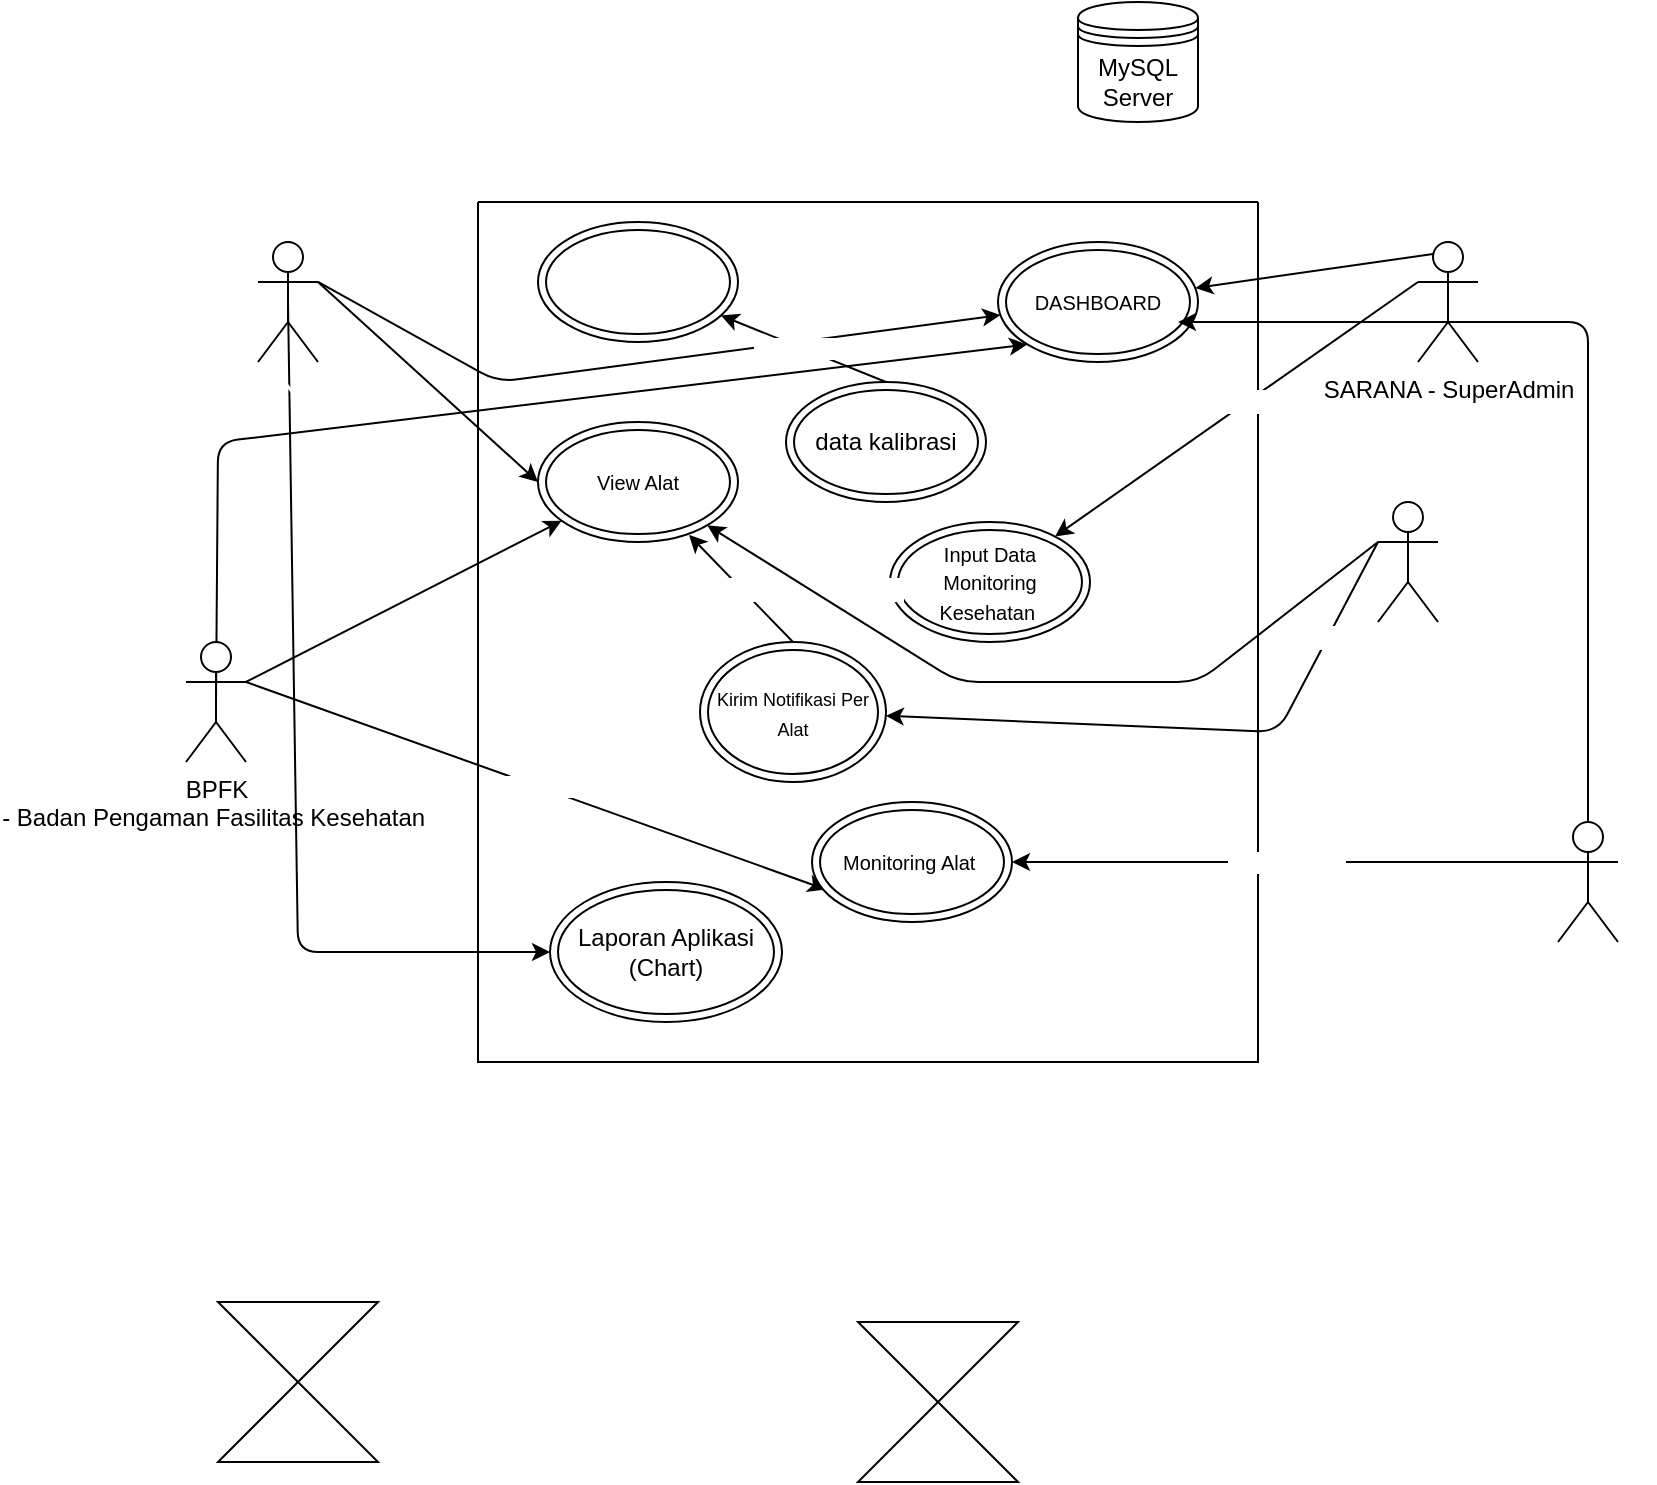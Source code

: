<mxfile>
    <diagram id="JOVopdvCqzf9IVyE2Mk1" name="USE CASE DIAGRAM">
        <mxGraphModel dx="2033" dy="637" grid="1" gridSize="10" guides="1" tooltips="1" connect="1" arrows="1" fold="1" page="1" pageScale="1" pageWidth="827" pageHeight="1169" math="0" shadow="0">
            <root>
                <mxCell id="0"/>
                <mxCell id="1" parent="0"/>
                <mxCell id="32" style="edgeStyle=none;html=1;exitX=1;exitY=0.333;exitDx=0;exitDy=0;exitPerimeter=0;fontSize=9;fontColor=#FFFFFF;" edge="1" parent="1" source="2" target="29">
                    <mxGeometry relative="1" as="geometry">
                        <Array as="points">
                            <mxPoint x="220" y="290"/>
                        </Array>
                    </mxGeometry>
                </mxCell>
                <mxCell id="35" style="edgeStyle=none;html=1;exitX=1;exitY=0.333;exitDx=0;exitDy=0;exitPerimeter=0;entryX=0;entryY=0.5;entryDx=0;entryDy=0;fontSize=9;fontColor=#FFFFFF;" edge="1" parent="1" source="2" target="28">
                    <mxGeometry relative="1" as="geometry"/>
                </mxCell>
                <mxCell id="40" style="edgeStyle=none;html=1;exitX=0.5;exitY=0.5;exitDx=0;exitDy=0;exitPerimeter=0;fontSize=9;fontColor=#FFFFFF;" edge="1" parent="1" source="2" target="13">
                    <mxGeometry relative="1" as="geometry">
                        <Array as="points">
                            <mxPoint x="120" y="575"/>
                        </Array>
                    </mxGeometry>
                </mxCell>
                <mxCell id="2" value="&lt;span id=&quot;docs-internal-guid-6491757e-7fff-908f-be83-5e8269bcc65f&quot;&gt;&lt;span style=&quot;font-family: &amp;quot;Times New Roman&amp;quot;; background-color: transparent; font-weight: 700; font-variant-numeric: normal; font-variant-east-asian: normal; vertical-align: baseline;&quot;&gt;&lt;font color=&quot;#ffffff&quot; style=&quot;font-size: 10px;&quot;&gt;KATIM PENUNJANG MEDIS &lt;/font&gt;&lt;/span&gt;&lt;/span&gt;" style="shape=umlActor;verticalLabelPosition=bottom;verticalAlign=top;html=1;outlineConnect=0;" parent="1" vertex="1">
                    <mxGeometry x="100" y="220" width="30" height="60" as="geometry"/>
                </mxCell>
                <mxCell id="27" value="List Alat Monitoring" style="edgeStyle=none;html=1;exitX=1;exitY=0.333;exitDx=0;exitDy=0;exitPerimeter=0;entryX=0.07;entryY=0.729;entryDx=0;entryDy=0;entryPerimeter=0;fontSize=9;fontColor=#FFFFFF;" edge="1" parent="1" source="3" target="24">
                    <mxGeometry relative="1" as="geometry"/>
                </mxCell>
                <mxCell id="33" style="edgeStyle=none;html=1;exitX=0.5;exitY=0.5;exitDx=0;exitDy=0;exitPerimeter=0;entryX=0;entryY=1;entryDx=0;entryDy=0;fontSize=9;fontColor=#FFFFFF;" edge="1" parent="1" source="3" target="29">
                    <mxGeometry relative="1" as="geometry">
                        <Array as="points">
                            <mxPoint x="80" y="320"/>
                        </Array>
                    </mxGeometry>
                </mxCell>
                <mxCell id="36" style="edgeStyle=none;html=1;exitX=1;exitY=0.333;exitDx=0;exitDy=0;exitPerimeter=0;fontSize=9;fontColor=#FFFFFF;" edge="1" parent="1" source="3" target="28">
                    <mxGeometry relative="1" as="geometry"/>
                </mxCell>
                <mxCell id="3" value="BPFK &lt;br&gt;- Badan Pengaman Fasilitas Kesehatan&amp;nbsp;" style="shape=umlActor;verticalLabelPosition=bottom;verticalAlign=top;html=1;outlineConnect=0;" vertex="1" parent="1">
                    <mxGeometry x="64" y="420" width="30" height="60" as="geometry"/>
                </mxCell>
                <mxCell id="4" value="MySQL Server" style="shape=datastore;whiteSpace=wrap;html=1;" vertex="1" parent="1">
                    <mxGeometry x="510" y="100" width="60" height="60" as="geometry"/>
                </mxCell>
                <mxCell id="6" value="" style="swimlane;startSize=0;" vertex="1" parent="1">
                    <mxGeometry x="210" y="200" width="390" height="430" as="geometry"/>
                </mxCell>
                <mxCell id="5" value="&lt;span id=&quot;docs-internal-guid-1566516c-7fff-94e9-0a8b-0cf9907be1d3&quot;&gt;&lt;span style=&quot;font-family: &amp;quot;Times New Roman&amp;quot;; background-color: transparent; font-variant-numeric: normal; font-variant-east-asian: normal; vertical-align: baseline;&quot;&gt;&lt;font style=&quot;font-size: 9px;&quot; color=&quot;#ffffff&quot;&gt;Melihat jadwal kalibrasi &lt;/font&gt;&lt;/span&gt;&lt;/span&gt;" style="ellipse;shape=doubleEllipse;whiteSpace=wrap;html=1;" vertex="1" parent="6">
                    <mxGeometry x="30" y="10" width="100" height="60" as="geometry"/>
                </mxCell>
                <mxCell id="7" value="&lt;font style=&quot;font-size: 10px;&quot;&gt;Input Data Monitoring Kesehatan&amp;nbsp;&lt;/font&gt;" style="ellipse;shape=doubleEllipse;whiteSpace=wrap;html=1;" vertex="1" parent="6">
                    <mxGeometry x="206" y="160" width="100" height="60" as="geometry"/>
                </mxCell>
                <mxCell id="19" value="Aksi jika List Diliat dari User Instalasi" style="edgeStyle=none;html=1;exitX=0.5;exitY=0;exitDx=0;exitDy=0;entryX=0.755;entryY=0.941;entryDx=0;entryDy=0;fontSize=10;fontColor=#FFFFFF;entryPerimeter=0;" edge="1" parent="6" source="12" target="28">
                    <mxGeometry relative="1" as="geometry"/>
                </mxCell>
                <mxCell id="12" value="&lt;font style=&quot;font-size: 9px;&quot;&gt;Kirim Notifikasi Per Alat&lt;/font&gt;" style="ellipse;shape=doubleEllipse;whiteSpace=wrap;html=1;" vertex="1" parent="6">
                    <mxGeometry x="111" y="220" width="93" height="70" as="geometry"/>
                </mxCell>
                <mxCell id="13" value="Laporan Aplikasi (Chart)" style="ellipse;shape=doubleEllipse;whiteSpace=wrap;html=1;" vertex="1" parent="6">
                    <mxGeometry x="36" y="340" width="116" height="70" as="geometry"/>
                </mxCell>
                <object label="&amp;lt;&amp;lt;Include&amp;lt;&amp;lt;" id="15">
                    <mxCell style="edgeStyle=none;html=1;exitX=0.5;exitY=0;exitDx=0;exitDy=0;fontSize=9;fontColor=#FFFFFF;" edge="1" parent="6" source="14" target="5">
                        <mxGeometry relative="1" as="geometry"/>
                    </mxCell>
                </object>
                <mxCell id="14" value="data kalibrasi" style="ellipse;shape=doubleEllipse;whiteSpace=wrap;html=1;" vertex="1" parent="6">
                    <mxGeometry x="154" y="90" width="100" height="60" as="geometry"/>
                </mxCell>
                <mxCell id="24" value="&lt;span style=&quot;font-size: 10px;&quot;&gt;Monitoring Alat&amp;nbsp;&lt;/span&gt;" style="ellipse;shape=doubleEllipse;whiteSpace=wrap;html=1;" vertex="1" parent="6">
                    <mxGeometry x="167" y="300" width="100" height="60" as="geometry"/>
                </mxCell>
                <mxCell id="28" value="&lt;span style=&quot;font-size: 10px;&quot;&gt;View Alat&lt;/span&gt;" style="ellipse;shape=doubleEllipse;whiteSpace=wrap;html=1;" vertex="1" parent="6">
                    <mxGeometry x="30" y="110" width="100" height="60" as="geometry"/>
                </mxCell>
                <mxCell id="29" value="&lt;span style=&quot;font-size: 10px;&quot;&gt;DASHBOARD&lt;/span&gt;" style="ellipse;shape=doubleEllipse;whiteSpace=wrap;html=1;" vertex="1" parent="6">
                    <mxGeometry x="260" y="20" width="100" height="60" as="geometry"/>
                </mxCell>
                <mxCell id="20" style="edgeStyle=none;html=1;exitX=0;exitY=0.333;exitDx=0;exitDy=0;exitPerimeter=0;fontSize=10;fontColor=#FFFFFF;" edge="1" parent="1" source="8" target="12">
                    <mxGeometry relative="1" as="geometry">
                        <Array as="points">
                            <mxPoint x="610" y="465"/>
                        </Array>
                    </mxGeometry>
                </mxCell>
                <mxCell id="21" value="Login" style="edgeLabel;html=1;align=center;verticalAlign=middle;resizable=0;points=[];fontSize=10;fontColor=#FFFFFF;" vertex="1" connectable="0" parent="20">
                    <mxGeometry x="-0.651" relative="1" as="geometry">
                        <mxPoint as="offset"/>
                    </mxGeometry>
                </mxCell>
                <mxCell id="37" style="edgeStyle=none;html=1;exitX=0;exitY=0.333;exitDx=0;exitDy=0;exitPerimeter=0;fontSize=9;fontColor=#FFFFFF;" edge="1" parent="1" source="8" target="28">
                    <mxGeometry relative="1" as="geometry">
                        <Array as="points">
                            <mxPoint x="570" y="440"/>
                            <mxPoint x="450" y="440"/>
                        </Array>
                    </mxGeometry>
                </mxCell>
                <mxCell id="8" value="&lt;span style=&quot;font-size: 10px;&quot; id=&quot;docs-internal-guid-8a7c7f20-7fff-eb53-4f16-b1a4ab6e3bb3&quot;&gt;&lt;font style=&quot;font-size: 9px;&quot; color=&quot;#ffffff&quot;&gt;&lt;b&gt;&lt;p style=&quot;line-height: 1.8; margin-left: 36pt; margin-top: 0pt; margin-bottom: 0pt;&quot; dir=&quot;ltr&quot;&gt;&lt;span style=&quot;font-family: &amp;quot;Times New Roman&amp;quot;; background-color: transparent; font-variant-numeric: normal; font-variant-east-asian: normal; vertical-align: baseline;&quot;&gt;IGD, HD, PATOLOGI KLINIK, &lt;br&gt;RAWAT INAP ANGGREK 1,&lt;/span&gt;&lt;/p&gt;&lt;p style=&quot;line-height: 1.8; margin-left: 36pt; margin-top: 0pt; margin-bottom: 10pt;&quot; dir=&quot;ltr&quot;&gt;&lt;span style=&quot;font-family: &amp;quot;Times New Roman&amp;quot;; background-color: transparent; font-variant-numeric: normal; font-variant-east-asian: normal; vertical-align: baseline;&quot;&gt;POLI KEBIDANAN&lt;/span&gt;&lt;/p&gt;&lt;/b&gt;&lt;/font&gt;&lt;/span&gt;" style="shape=umlActor;verticalLabelPosition=bottom;verticalAlign=top;html=1;outlineConnect=0;" vertex="1" parent="1">
                    <mxGeometry x="660" y="350" width="30" height="60" as="geometry"/>
                </mxCell>
                <mxCell id="16" style="edgeStyle=none;html=1;exitX=0;exitY=0.333;exitDx=0;exitDy=0;exitPerimeter=0;fontSize=10;fontColor=#FFFFFF;" edge="1" parent="1" source="9" target="7">
                    <mxGeometry relative="1" as="geometry"/>
                </mxCell>
                <mxCell id="17" value="Login()" style="edgeLabel;html=1;align=center;verticalAlign=middle;resizable=0;points=[];fontSize=10;fontColor=#FFFFFF;" vertex="1" connectable="0" parent="16">
                    <mxGeometry x="-0.092" y="1" relative="1" as="geometry">
                        <mxPoint as="offset"/>
                    </mxGeometry>
                </mxCell>
                <mxCell id="31" style="edgeStyle=none;html=1;exitX=0.25;exitY=0.1;exitDx=0;exitDy=0;exitPerimeter=0;fontSize=9;fontColor=#FFFFFF;" edge="1" parent="1" source="9" target="29">
                    <mxGeometry relative="1" as="geometry"/>
                </mxCell>
                <mxCell id="9" value="SARANA - SuperAdmin&lt;br&gt;" style="shape=umlActor;verticalLabelPosition=bottom;verticalAlign=top;html=1;outlineConnect=0;" vertex="1" parent="1">
                    <mxGeometry x="680" y="220" width="30" height="60" as="geometry"/>
                </mxCell>
                <mxCell id="26" value="Monitoring Alat" style="edgeStyle=none;html=1;exitX=0;exitY=0.333;exitDx=0;exitDy=0;exitPerimeter=0;fontSize=9;fontColor=#FFFFFF;" edge="1" parent="1" source="10" target="24">
                    <mxGeometry relative="1" as="geometry"/>
                </mxCell>
                <mxCell id="34" style="edgeStyle=none;html=1;exitX=0.5;exitY=0;exitDx=0;exitDy=0;exitPerimeter=0;entryX=0.9;entryY=0.667;entryDx=0;entryDy=0;fontSize=9;fontColor=#FFFFFF;entryPerimeter=0;" edge="1" parent="1" source="10" target="29">
                    <mxGeometry relative="1" as="geometry">
                        <Array as="points">
                            <mxPoint x="765" y="260"/>
                        </Array>
                    </mxGeometry>
                </mxCell>
                <mxCell id="10" value="&lt;span style=&quot;font-size: 10px;&quot; id=&quot;docs-internal-guid-8a7c7f20-7fff-eb53-4f16-b1a4ab6e3bb3&quot;&gt;&lt;font face=&quot;Times New Roman&quot; style=&quot;font-size: 9px;&quot; color=&quot;#ffffff&quot;&gt;&lt;b&gt;&lt;p style=&quot;line-height: 1.8; margin-left: 36pt; margin-top: 0pt; margin-bottom: 0pt;&quot; dir=&quot;ltr&quot;&gt;KSO&lt;/p&gt;&lt;/b&gt;&lt;/font&gt;&lt;/span&gt;" style="shape=umlActor;verticalLabelPosition=bottom;verticalAlign=top;html=1;outlineConnect=0;" vertex="1" parent="1">
                    <mxGeometry x="750" y="510" width="30" height="60" as="geometry"/>
                </mxCell>
                <mxCell id="p6jWMQwYDkfpd2pGnsg2-41" value="" style="group" vertex="1" connectable="0" parent="1">
                    <mxGeometry x="80" y="710" width="220" height="120" as="geometry"/>
                </mxCell>
                <mxCell id="22" value="" style="shape=collate;whiteSpace=wrap;html=1;fontSize=9;fontColor=#FFFFFF;" vertex="1" parent="p6jWMQwYDkfpd2pGnsg2-41">
                    <mxGeometry y="40" width="80" height="80" as="geometry"/>
                </mxCell>
                <mxCell id="23" value="Alat :&amp;nbsp;&lt;br&gt;1. Ready Layak Pakai&lt;br&gt;2. Sedang Dalam Perbaikan&lt;br&gt;3. Menunggu Sparepart&lt;br&gt;4. Selesai Perbaikan&lt;br&gt;5. Gagal Perbaikan ( Rusak)&amp;nbsp;&amp;nbsp;" style="text;html=1;align=center;verticalAlign=middle;resizable=0;points=[];autosize=1;strokeColor=none;fillColor=none;fontSize=9;fontColor=#FFFFFF;" vertex="1" parent="p6jWMQwYDkfpd2pGnsg2-41">
                    <mxGeometry x="80" y="40" width="140" height="80" as="geometry"/>
                </mxCell>
                <mxCell id="p6jWMQwYDkfpd2pGnsg2-40" value="Status Monitoring" style="text;strokeColor=none;fillColor=none;align=left;verticalAlign=top;spacingLeft=4;spacingRight=4;overflow=hidden;rotatable=0;points=[[0,0.5],[1,0.5]];portConstraint=eastwest;whiteSpace=wrap;html=1;fontSize=9;fontColor=#FFFFFF;" vertex="1" parent="p6jWMQwYDkfpd2pGnsg2-41">
                    <mxGeometry width="190" height="30" as="geometry"/>
                </mxCell>
                <mxCell id="p6jWMQwYDkfpd2pGnsg2-43" value="" style="shape=collate;whiteSpace=wrap;html=1;fontSize=9;fontColor=#FFFFFF;" vertex="1" parent="1">
                    <mxGeometry x="400" y="760" width="80" height="80" as="geometry"/>
                </mxCell>
                <mxCell id="p6jWMQwYDkfpd2pGnsg2-44" value="Alat :&amp;nbsp;&lt;br&gt;1. Hijau - Bulan Ke -&amp;gt;&amp;nbsp; 1 - 6&amp;nbsp;&lt;br&gt;2. Kuning - Bulan Ke-&amp;gt; 6 - 10&lt;br&gt;&amp;nbsp;3.&amp;nbsp;Merah -&amp;nbsp; Bulan Ke -&amp;gt; 11-12" style="text;html=1;align=center;verticalAlign=middle;resizable=0;points=[];autosize=1;strokeColor=none;fillColor=none;fontSize=9;fontColor=#FFFFFF;" vertex="1" parent="1">
                    <mxGeometry x="490" y="770" width="140" height="60" as="geometry"/>
                </mxCell>
                <mxCell id="p6jWMQwYDkfpd2pGnsg2-45" value="Status Kalibrasi" style="text;strokeColor=none;fillColor=none;align=left;verticalAlign=top;spacingLeft=4;spacingRight=4;overflow=hidden;rotatable=0;points=[[0,0.5],[1,0.5]];portConstraint=eastwest;whiteSpace=wrap;html=1;fontSize=9;fontColor=#FFFFFF;" vertex="1" parent="1">
                    <mxGeometry x="400" y="720" width="190" height="30" as="geometry"/>
                </mxCell>
            </root>
        </mxGraphModel>
    </diagram>
    <diagram id="-RWpK5THY_VeXbTqc6Jj" name="ERD _ Analysis">
        <mxGraphModel dx="955" dy="504" grid="1" gridSize="10" guides="1" tooltips="1" connect="1" arrows="1" fold="1" page="1" pageScale="1" pageWidth="827" pageHeight="1169" math="0" shadow="0">
            <root>
                <mxCell id="0"/>
                <mxCell id="1" parent="0"/>
                <mxCell id="BsUkcaWn5jV7Ls88nMot-51" style="edgeStyle=none;html=1;exitX=1;exitY=0.5;exitDx=0;exitDy=0;entryX=0;entryY=0.5;entryDx=0;entryDy=0;fontSize=9;fontColor=#FFFFFF;" edge="1" parent="1" source="BsUkcaWn5jV7Ls88nMot-14" target="BsUkcaWn5jV7Ls88nMot-22">
                    <mxGeometry relative="1" as="geometry"/>
                </mxCell>
                <mxCell id="BsUkcaWn5jV7Ls88nMot-1" value="user_table" style="swimlane;fontStyle=0;childLayout=stackLayout;horizontal=1;startSize=26;fillColor=none;horizontalStack=0;resizeParent=1;resizeParentMax=0;resizeLast=0;collapsible=1;marginBottom=0;html=1;fontSize=9;fontColor=#FFFFFF;" vertex="1" parent="1">
                    <mxGeometry x="140" y="360" width="140" height="208" as="geometry"/>
                </mxCell>
                <mxCell id="BsUkcaWn5jV7Ls88nMot-2" value="id" style="text;strokeColor=none;fillColor=none;align=left;verticalAlign=top;spacingLeft=4;spacingRight=4;overflow=hidden;rotatable=0;points=[[0,0.5],[1,0.5]];portConstraint=eastwest;whiteSpace=wrap;html=1;fontSize=9;fontColor=#FFFFFF;" vertex="1" parent="BsUkcaWn5jV7Ls88nMot-1">
                    <mxGeometry y="26" width="140" height="26" as="geometry"/>
                </mxCell>
                <mxCell id="BsUkcaWn5jV7Ls88nMot-3" value="username" style="text;strokeColor=none;fillColor=none;align=left;verticalAlign=top;spacingLeft=4;spacingRight=4;overflow=hidden;rotatable=0;points=[[0,0.5],[1,0.5]];portConstraint=eastwest;whiteSpace=wrap;html=1;fontSize=9;fontColor=#FFFFFF;" vertex="1" parent="BsUkcaWn5jV7Ls88nMot-1">
                    <mxGeometry y="52" width="140" height="26" as="geometry"/>
                </mxCell>
                <mxCell id="BsUkcaWn5jV7Ls88nMot-14" value="status" style="text;strokeColor=none;fillColor=none;align=left;verticalAlign=top;spacingLeft=4;spacingRight=4;overflow=hidden;rotatable=0;points=[[0,0.5],[1,0.5]];portConstraint=eastwest;whiteSpace=wrap;html=1;fontSize=9;fontColor=#FFFFFF;" vertex="1" parent="BsUkcaWn5jV7Ls88nMot-1">
                    <mxGeometry y="78" width="140" height="26" as="geometry"/>
                </mxCell>
                <mxCell id="BsUkcaWn5jV7Ls88nMot-4" value="password" style="text;strokeColor=none;fillColor=none;align=left;verticalAlign=top;spacingLeft=4;spacingRight=4;overflow=hidden;rotatable=0;points=[[0,0.5],[1,0.5]];portConstraint=eastwest;whiteSpace=wrap;html=1;fontSize=9;fontColor=#FFFFFF;" vertex="1" parent="BsUkcaWn5jV7Ls88nMot-1">
                    <mxGeometry y="104" width="140" height="26" as="geometry"/>
                </mxCell>
                <mxCell id="BsUkcaWn5jV7Ls88nMot-13" value="fullname&amp;nbsp;" style="text;strokeColor=none;fillColor=none;align=left;verticalAlign=top;spacingLeft=4;spacingRight=4;overflow=hidden;rotatable=0;points=[[0,0.5],[1,0.5]];portConstraint=eastwest;whiteSpace=wrap;html=1;fontSize=9;fontColor=#FFFFFF;" vertex="1" parent="BsUkcaWn5jV7Ls88nMot-1">
                    <mxGeometry y="130" width="140" height="26" as="geometry"/>
                </mxCell>
                <mxCell id="BsUkcaWn5jV7Ls88nMot-5" value="updated_at" style="text;strokeColor=none;fillColor=none;align=left;verticalAlign=top;spacingLeft=4;spacingRight=4;overflow=hidden;rotatable=0;points=[[0,0.5],[1,0.5]];portConstraint=eastwest;whiteSpace=wrap;html=1;fontSize=9;fontColor=#FFFFFF;" vertex="1" parent="BsUkcaWn5jV7Ls88nMot-1">
                    <mxGeometry y="156" width="140" height="26" as="geometry"/>
                </mxCell>
                <mxCell id="BsUkcaWn5jV7Ls88nMot-6" value="created_at" style="text;strokeColor=none;fillColor=none;align=left;verticalAlign=top;spacingLeft=4;spacingRight=4;overflow=hidden;rotatable=0;points=[[0,0.5],[1,0.5]];portConstraint=eastwest;whiteSpace=wrap;html=1;fontSize=9;fontColor=#FFFFFF;" vertex="1" parent="BsUkcaWn5jV7Ls88nMot-1">
                    <mxGeometry y="182" width="140" height="26" as="geometry"/>
                </mxCell>
                <mxCell id="BsUkcaWn5jV7Ls88nMot-8" value="alat_table" style="swimlane;fontStyle=0;childLayout=stackLayout;horizontal=1;startSize=26;fillColor=none;horizontalStack=0;resizeParent=1;resizeParentMax=0;resizeLast=0;collapsible=1;marginBottom=0;html=1;fontSize=9;fontColor=#FFFFFF;" vertex="1" parent="1">
                    <mxGeometry x="382" y="130" width="140" height="338" as="geometry"/>
                </mxCell>
                <mxCell id="BsUkcaWn5jV7Ls88nMot-9" value="id" style="text;strokeColor=none;fillColor=none;align=left;verticalAlign=top;spacingLeft=4;spacingRight=4;overflow=hidden;rotatable=0;points=[[0,0.5],[1,0.5]];portConstraint=eastwest;whiteSpace=wrap;html=1;fontSize=9;fontColor=#FFFFFF;" vertex="1" parent="BsUkcaWn5jV7Ls88nMot-8">
                    <mxGeometry y="26" width="140" height="26" as="geometry"/>
                </mxCell>
                <mxCell id="BsUkcaWn5jV7Ls88nMot-10" value="nama_alat" style="text;strokeColor=none;fillColor=none;align=left;verticalAlign=top;spacingLeft=4;spacingRight=4;overflow=hidden;rotatable=0;points=[[0,0.5],[1,0.5]];portConstraint=eastwest;whiteSpace=wrap;html=1;fontSize=9;fontColor=#FFFFFF;" vertex="1" parent="BsUkcaWn5jV7Ls88nMot-8">
                    <mxGeometry y="52" width="140" height="26" as="geometry"/>
                </mxCell>
                <mxCell id="BsUkcaWn5jV7Ls88nMot-36" value="pic" style="text;strokeColor=none;fillColor=none;align=left;verticalAlign=top;spacingLeft=4;spacingRight=4;overflow=hidden;rotatable=0;points=[[0,0.5],[1,0.5]];portConstraint=eastwest;whiteSpace=wrap;html=1;fontSize=9;fontColor=#FFFFFF;" vertex="1" parent="BsUkcaWn5jV7Ls88nMot-8">
                    <mxGeometry y="78" width="140" height="26" as="geometry"/>
                </mxCell>
                <mxCell id="BsUkcaWn5jV7Ls88nMot-26" value="pemilik" style="text;strokeColor=none;fillColor=none;align=left;verticalAlign=top;spacingLeft=4;spacingRight=4;overflow=hidden;rotatable=0;points=[[0,0.5],[1,0.5]];portConstraint=eastwest;whiteSpace=wrap;html=1;fontSize=9;fontColor=#FFFFFF;" vertex="1" parent="BsUkcaWn5jV7Ls88nMot-8">
                    <mxGeometry y="104" width="140" height="26" as="geometry"/>
                </mxCell>
                <mxCell id="BsUkcaWn5jV7Ls88nMot-54" value="ruangan" style="text;strokeColor=none;fillColor=none;align=left;verticalAlign=top;spacingLeft=4;spacingRight=4;overflow=hidden;rotatable=0;points=[[0,0.5],[1,0.5]];portConstraint=eastwest;whiteSpace=wrap;html=1;fontSize=9;fontColor=#FFFFFF;" vertex="1" parent="BsUkcaWn5jV7Ls88nMot-8">
                    <mxGeometry y="130" width="140" height="26" as="geometry"/>
                </mxCell>
                <mxCell id="BsUkcaWn5jV7Ls88nMot-16" value="merk_type" style="text;strokeColor=none;fillColor=none;align=left;verticalAlign=top;spacingLeft=4;spacingRight=4;overflow=hidden;rotatable=0;points=[[0,0.5],[1,0.5]];portConstraint=eastwest;whiteSpace=wrap;html=1;fontSize=9;fontColor=#FFFFFF;" vertex="1" parent="BsUkcaWn5jV7Ls88nMot-8">
                    <mxGeometry y="156" width="140" height="26" as="geometry"/>
                </mxCell>
                <mxCell id="BsUkcaWn5jV7Ls88nMot-11" value="serial_number" style="text;strokeColor=none;fillColor=none;align=left;verticalAlign=top;spacingLeft=4;spacingRight=4;overflow=hidden;rotatable=0;points=[[0,0.5],[1,0.5]];portConstraint=eastwest;whiteSpace=wrap;html=1;fontSize=9;fontColor=#FFFFFF;" vertex="1" parent="BsUkcaWn5jV7Ls88nMot-8">
                    <mxGeometry y="182" width="140" height="26" as="geometry"/>
                </mxCell>
                <mxCell id="BsUkcaWn5jV7Ls88nMot-53" value="picture_name" style="text;strokeColor=none;fillColor=none;align=left;verticalAlign=top;spacingLeft=4;spacingRight=4;overflow=hidden;rotatable=0;points=[[0,0.5],[1,0.5]];portConstraint=eastwest;whiteSpace=wrap;html=1;fontSize=9;fontColor=#FFFFFF;" vertex="1" parent="BsUkcaWn5jV7Ls88nMot-8">
                    <mxGeometry y="208" width="140" height="26" as="geometry"/>
                </mxCell>
                <mxCell id="BsUkcaWn5jV7Ls88nMot-35" value="status_kalibrasi" style="text;strokeColor=none;fillColor=none;align=left;verticalAlign=top;spacingLeft=4;spacingRight=4;overflow=hidden;rotatable=0;points=[[0,0.5],[1,0.5]];portConstraint=eastwest;whiteSpace=wrap;html=1;fontSize=9;fontColor=#FFFFFF;" vertex="1" parent="BsUkcaWn5jV7Ls88nMot-8">
                    <mxGeometry y="234" width="140" height="26" as="geometry"/>
                </mxCell>
                <mxCell id="6jKcyJp5DO5PSLpK2znX-1" value="status_monitoring" style="text;strokeColor=none;fillColor=none;align=left;verticalAlign=top;spacingLeft=4;spacingRight=4;overflow=hidden;rotatable=0;points=[[0,0.5],[1,0.5]];portConstraint=eastwest;whiteSpace=wrap;html=1;fontSize=9;fontColor=#FFFFFF;" vertex="1" parent="BsUkcaWn5jV7Ls88nMot-8">
                    <mxGeometry y="260" width="140" height="26" as="geometry"/>
                </mxCell>
                <mxCell id="BsUkcaWn5jV7Ls88nMot-22" value="created_by" style="text;strokeColor=none;fillColor=none;align=left;verticalAlign=top;spacingLeft=4;spacingRight=4;overflow=hidden;rotatable=0;points=[[0,0.5],[1,0.5]];portConstraint=eastwest;whiteSpace=wrap;html=1;fontSize=9;fontColor=#FFFFFF;" vertex="1" parent="BsUkcaWn5jV7Ls88nMot-8">
                    <mxGeometry y="286" width="140" height="26" as="geometry"/>
                </mxCell>
                <mxCell id="BsUkcaWn5jV7Ls88nMot-23" value="created_at" style="text;strokeColor=none;fillColor=none;align=left;verticalAlign=top;spacingLeft=4;spacingRight=4;overflow=hidden;rotatable=0;points=[[0,0.5],[1,0.5]];portConstraint=eastwest;whiteSpace=wrap;html=1;fontSize=9;fontColor=#FFFFFF;" vertex="1" parent="BsUkcaWn5jV7Ls88nMot-8">
                    <mxGeometry y="312" width="140" height="26" as="geometry"/>
                </mxCell>
                <mxCell id="BsUkcaWn5jV7Ls88nMot-50" style="edgeStyle=none;html=1;exitX=1;exitY=0.5;exitDx=0;exitDy=0;entryX=0;entryY=0.5;entryDx=0;entryDy=0;fontSize=9;fontColor=#FFFFFF;" edge="1" parent="1" source="BsUkcaWn5jV7Ls88nMot-30" target="BsUkcaWn5jV7Ls88nMot-26">
                    <mxGeometry relative="1" as="geometry"/>
                </mxCell>
                <mxCell id="BsUkcaWn5jV7Ls88nMot-27" value="pemilik_table" style="swimlane;fontStyle=0;childLayout=stackLayout;horizontal=1;startSize=26;fillColor=none;horizontalStack=0;resizeParent=1;resizeParentMax=0;resizeLast=0;collapsible=1;marginBottom=0;html=1;fontSize=9;fontColor=#FFFFFF;" vertex="1" parent="1">
                    <mxGeometry x="140" y="155" width="140" height="182" as="geometry"/>
                </mxCell>
                <mxCell id="BsUkcaWn5jV7Ls88nMot-28" value="id" style="text;strokeColor=none;fillColor=none;align=left;verticalAlign=top;spacingLeft=4;spacingRight=4;overflow=hidden;rotatable=0;points=[[0,0.5],[1,0.5]];portConstraint=eastwest;whiteSpace=wrap;html=1;fontSize=9;fontColor=#FFFFFF;" vertex="1" parent="BsUkcaWn5jV7Ls88nMot-27">
                    <mxGeometry y="26" width="140" height="26" as="geometry"/>
                </mxCell>
                <mxCell id="BsUkcaWn5jV7Ls88nMot-29" value="nama" style="text;strokeColor=none;fillColor=none;align=left;verticalAlign=top;spacingLeft=4;spacingRight=4;overflow=hidden;rotatable=0;points=[[0,0.5],[1,0.5]];portConstraint=eastwest;whiteSpace=wrap;html=1;fontSize=9;fontColor=#FFFFFF;" vertex="1" parent="BsUkcaWn5jV7Ls88nMot-27">
                    <mxGeometry y="52" width="140" height="26" as="geometry"/>
                </mxCell>
                <mxCell id="BsUkcaWn5jV7Ls88nMot-30" value="status" style="text;strokeColor=none;fillColor=none;align=left;verticalAlign=top;spacingLeft=4;spacingRight=4;overflow=hidden;rotatable=0;points=[[0,0.5],[1,0.5]];portConstraint=eastwest;whiteSpace=wrap;html=1;fontSize=9;fontColor=#FFFFFF;" vertex="1" parent="BsUkcaWn5jV7Ls88nMot-27">
                    <mxGeometry y="78" width="140" height="26" as="geometry"/>
                </mxCell>
                <mxCell id="BsUkcaWn5jV7Ls88nMot-31" value="penanggung_jawab" style="text;strokeColor=none;fillColor=none;align=left;verticalAlign=top;spacingLeft=4;spacingRight=4;overflow=hidden;rotatable=0;points=[[0,0.5],[1,0.5]];portConstraint=eastwest;whiteSpace=wrap;html=1;fontSize=9;fontColor=#FFFFFF;" vertex="1" parent="BsUkcaWn5jV7Ls88nMot-27">
                    <mxGeometry y="104" width="140" height="26" as="geometry"/>
                </mxCell>
                <mxCell id="BsUkcaWn5jV7Ls88nMot-33" value="updated_at" style="text;strokeColor=none;fillColor=none;align=left;verticalAlign=top;spacingLeft=4;spacingRight=4;overflow=hidden;rotatable=0;points=[[0,0.5],[1,0.5]];portConstraint=eastwest;whiteSpace=wrap;html=1;fontSize=9;fontColor=#FFFFFF;" vertex="1" parent="BsUkcaWn5jV7Ls88nMot-27">
                    <mxGeometry y="130" width="140" height="26" as="geometry"/>
                </mxCell>
                <mxCell id="BsUkcaWn5jV7Ls88nMot-34" value="created_at" style="text;strokeColor=none;fillColor=none;align=left;verticalAlign=top;spacingLeft=4;spacingRight=4;overflow=hidden;rotatable=0;points=[[0,0.5],[1,0.5]];portConstraint=eastwest;whiteSpace=wrap;html=1;fontSize=9;fontColor=#FFFFFF;" vertex="1" parent="BsUkcaWn5jV7Ls88nMot-27">
                    <mxGeometry y="156" width="140" height="26" as="geometry"/>
                </mxCell>
                <mxCell id="BsUkcaWn5jV7Ls88nMot-48" style="edgeStyle=none;html=1;exitX=0.5;exitY=0;exitDx=0;exitDy=0;entryX=1;entryY=0.5;entryDx=0;entryDy=0;fontSize=9;fontColor=#FFFFFF;" edge="1" parent="1" source="BsUkcaWn5jV7Ls88nMot-37" target="BsUkcaWn5jV7Ls88nMot-23">
                    <mxGeometry relative="1" as="geometry">
                        <Array as="points">
                            <mxPoint x="680" y="455"/>
                        </Array>
                    </mxGeometry>
                </mxCell>
                <mxCell id="BsUkcaWn5jV7Ls88nMot-37" value="status_alat_table" style="swimlane;fontStyle=0;childLayout=stackLayout;horizontal=1;startSize=26;fillColor=none;horizontalStack=0;resizeParent=1;resizeParentMax=0;resizeLast=0;collapsible=1;marginBottom=0;html=1;fontSize=9;fontColor=#FFFFFF;" vertex="1" parent="1">
                    <mxGeometry x="610" y="490" width="140" height="156" as="geometry"/>
                </mxCell>
                <mxCell id="BsUkcaWn5jV7Ls88nMot-38" value="id" style="text;strokeColor=none;fillColor=none;align=left;verticalAlign=top;spacingLeft=4;spacingRight=4;overflow=hidden;rotatable=0;points=[[0,0.5],[1,0.5]];portConstraint=eastwest;whiteSpace=wrap;html=1;fontSize=9;fontColor=#FFFFFF;" vertex="1" parent="BsUkcaWn5jV7Ls88nMot-37">
                    <mxGeometry y="26" width="140" height="26" as="geometry"/>
                </mxCell>
                <mxCell id="BsUkcaWn5jV7Ls88nMot-39" value="status" style="text;strokeColor=none;fillColor=none;align=left;verticalAlign=top;spacingLeft=4;spacingRight=4;overflow=hidden;rotatable=0;points=[[0,0.5],[1,0.5]];portConstraint=eastwest;whiteSpace=wrap;html=1;fontSize=9;fontColor=#FFFFFF;" vertex="1" parent="BsUkcaWn5jV7Ls88nMot-37">
                    <mxGeometry y="52" width="140" height="26" as="geometry"/>
                </mxCell>
                <mxCell id="BsUkcaWn5jV7Ls88nMot-40" value="keterangan" style="text;strokeColor=none;fillColor=none;align=left;verticalAlign=top;spacingLeft=4;spacingRight=4;overflow=hidden;rotatable=0;points=[[0,0.5],[1,0.5]];portConstraint=eastwest;whiteSpace=wrap;html=1;fontSize=9;fontColor=#FFFFFF;" vertex="1" parent="BsUkcaWn5jV7Ls88nMot-37">
                    <mxGeometry y="78" width="140" height="26" as="geometry"/>
                </mxCell>
                <mxCell id="BsUkcaWn5jV7Ls88nMot-42" value="updated_at" style="text;strokeColor=none;fillColor=none;align=left;verticalAlign=top;spacingLeft=4;spacingRight=4;overflow=hidden;rotatable=0;points=[[0,0.5],[1,0.5]];portConstraint=eastwest;whiteSpace=wrap;html=1;fontSize=9;fontColor=#FFFFFF;" vertex="1" parent="BsUkcaWn5jV7Ls88nMot-37">
                    <mxGeometry y="104" width="140" height="26" as="geometry"/>
                </mxCell>
                <mxCell id="BsUkcaWn5jV7Ls88nMot-43" value="created_at" style="text;strokeColor=none;fillColor=none;align=left;verticalAlign=top;spacingLeft=4;spacingRight=4;overflow=hidden;rotatable=0;points=[[0,0.5],[1,0.5]];portConstraint=eastwest;whiteSpace=wrap;html=1;fontSize=9;fontColor=#FFFFFF;" vertex="1" parent="BsUkcaWn5jV7Ls88nMot-37">
                    <mxGeometry y="130" width="140" height="26" as="geometry"/>
                </mxCell>
                <mxCell id="BsUkcaWn5jV7Ls88nMot-56" value="Keterangan" style="text;strokeColor=none;fillColor=none;html=1;fontSize=24;fontStyle=1;verticalAlign=middle;align=center;fontColor=#FFFFFF;" vertex="1" parent="1">
                    <mxGeometry x="80" y="740" width="100" height="40" as="geometry"/>
                </mxCell>
                <mxCell id="BsUkcaWn5jV7Ls88nMot-57" value="ALAT_TABLE&amp;nbsp;&lt;br&gt;&lt;br&gt;pic - untuk penanggunajawab adminstrasi terdaftar pada system untuk masing2 alat&lt;br&gt;&lt;br&gt;&lt;br&gt;" style="text;html=1;strokeColor=none;fillColor=none;align=center;verticalAlign=middle;whiteSpace=wrap;rounded=0;fontSize=9;fontColor=#FFFFFF;" vertex="1" parent="1">
                    <mxGeometry x="65" y="810" width="150" height="30" as="geometry"/>
                </mxCell>
                <mxCell id="BsUkcaWn5jV7Ls88nMot-58" value="pemilik - adalah pemilik alat kesehatan bisa jadi perusahaan yang berinvestasi ke RS atau milik rumah sakit sendiri." style="text;html=1;strokeColor=none;fillColor=none;align=center;verticalAlign=middle;whiteSpace=wrap;rounded=0;fontSize=9;fontColor=#FFFFFF;" vertex="1" parent="1">
                    <mxGeometry x="65" y="860" width="150" height="30" as="geometry"/>
                </mxCell>
                <mxCell id="BsUkcaWn5jV7Ls88nMot-59" value="pemilik - adalah pemilik alat kesehatan bisa jadi perusahaan yang berinvestasi ke RS atau milik rumah sakit sendiri." style="text;html=1;strokeColor=none;fillColor=none;align=center;verticalAlign=middle;whiteSpace=wrap;rounded=0;fontSize=9;fontColor=#FFFFFF;" vertex="1" parent="1">
                    <mxGeometry x="55" y="920" width="150" height="30" as="geometry"/>
                </mxCell>
                <mxCell id="BsUkcaWn5jV7Ls88nMot-60" value="details_alat_table" style="swimlane;fontStyle=0;childLayout=stackLayout;horizontal=1;startSize=26;fillColor=none;horizontalStack=0;resizeParent=1;resizeParentMax=0;resizeLast=0;collapsible=1;marginBottom=0;html=1;fontSize=9;fontColor=#FFFFFF;" vertex="1" parent="1">
                    <mxGeometry x="588" y="130" width="140" height="260" as="geometry"/>
                </mxCell>
                <mxCell id="BsUkcaWn5jV7Ls88nMot-61" value="id" style="text;strokeColor=none;fillColor=none;align=left;verticalAlign=top;spacingLeft=4;spacingRight=4;overflow=hidden;rotatable=0;points=[[0,0.5],[1,0.5]];portConstraint=eastwest;whiteSpace=wrap;html=1;fontSize=9;fontColor=#FFFFFF;" vertex="1" parent="BsUkcaWn5jV7Ls88nMot-60">
                    <mxGeometry y="26" width="140" height="26" as="geometry"/>
                </mxCell>
                <mxCell id="BsUkcaWn5jV7Ls88nMot-62" value="id_alat" style="text;strokeColor=none;fillColor=none;align=left;verticalAlign=top;spacingLeft=4;spacingRight=4;overflow=hidden;rotatable=0;points=[[0,0.5],[1,0.5]];portConstraint=eastwest;whiteSpace=wrap;html=1;fontSize=9;fontColor=#FFFFFF;" vertex="1" parent="BsUkcaWn5jV7Ls88nMot-60">
                    <mxGeometry y="52" width="140" height="26" as="geometry"/>
                </mxCell>
                <mxCell id="BsUkcaWn5jV7Ls88nMot-20" value="tanggal_kalibrasi_alat" style="text;strokeColor=none;fillColor=none;align=left;verticalAlign=top;spacingLeft=4;spacingRight=4;overflow=hidden;rotatable=0;points=[[0,0.5],[1,0.5]];portConstraint=eastwest;whiteSpace=wrap;html=1;fontSize=9;fontColor=#FFFFFF;" vertex="1" parent="BsUkcaWn5jV7Ls88nMot-60">
                    <mxGeometry y="78" width="140" height="26" as="geometry"/>
                </mxCell>
                <mxCell id="BsUkcaWn5jV7Ls88nMot-21" value="tanggal_kalibrasi_ulang" style="text;strokeColor=none;fillColor=none;align=left;verticalAlign=top;spacingLeft=4;spacingRight=4;overflow=hidden;rotatable=0;points=[[0,0.5],[1,0.5]];portConstraint=eastwest;whiteSpace=wrap;html=1;fontSize=9;fontColor=#FFFFFF;" vertex="1" parent="BsUkcaWn5jV7Ls88nMot-60">
                    <mxGeometry y="104" width="140" height="26" as="geometry"/>
                </mxCell>
                <mxCell id="BsUkcaWn5jV7Ls88nMot-44" value="tanggal_monitoring_awal" style="text;strokeColor=none;fillColor=none;align=left;verticalAlign=top;spacingLeft=4;spacingRight=4;overflow=hidden;rotatable=0;points=[[0,0.5],[1,0.5]];portConstraint=eastwest;whiteSpace=wrap;html=1;fontSize=9;fontColor=#FFFFFF;" vertex="1" parent="BsUkcaWn5jV7Ls88nMot-60">
                    <mxGeometry y="130" width="140" height="26" as="geometry"/>
                </mxCell>
                <mxCell id="BsUkcaWn5jV7Ls88nMot-45" value="tanggal_monitoring_ulang" style="text;strokeColor=none;fillColor=none;align=left;verticalAlign=top;spacingLeft=4;spacingRight=4;overflow=hidden;rotatable=0;points=[[0,0.5],[1,0.5]];portConstraint=eastwest;whiteSpace=wrap;html=1;fontSize=9;fontColor=#FFFFFF;" vertex="1" parent="BsUkcaWn5jV7Ls88nMot-60">
                    <mxGeometry y="156" width="140" height="26" as="geometry"/>
                </mxCell>
                <mxCell id="BsUkcaWn5jV7Ls88nMot-63" value="keterangan" style="text;strokeColor=none;fillColor=none;align=left;verticalAlign=top;spacingLeft=4;spacingRight=4;overflow=hidden;rotatable=0;points=[[0,0.5],[1,0.5]];portConstraint=eastwest;whiteSpace=wrap;html=1;fontSize=9;fontColor=#FFFFFF;" vertex="1" parent="BsUkcaWn5jV7Ls88nMot-60">
                    <mxGeometry y="182" width="140" height="26" as="geometry"/>
                </mxCell>
                <mxCell id="BsUkcaWn5jV7Ls88nMot-64" value="updated_at" style="text;strokeColor=none;fillColor=none;align=left;verticalAlign=top;spacingLeft=4;spacingRight=4;overflow=hidden;rotatable=0;points=[[0,0.5],[1,0.5]];portConstraint=eastwest;whiteSpace=wrap;html=1;fontSize=9;fontColor=#FFFFFF;" vertex="1" parent="BsUkcaWn5jV7Ls88nMot-60">
                    <mxGeometry y="208" width="140" height="26" as="geometry"/>
                </mxCell>
                <mxCell id="BsUkcaWn5jV7Ls88nMot-65" value="created_at" style="text;strokeColor=none;fillColor=none;align=left;verticalAlign=top;spacingLeft=4;spacingRight=4;overflow=hidden;rotatable=0;points=[[0,0.5],[1,0.5]];portConstraint=eastwest;whiteSpace=wrap;html=1;fontSize=9;fontColor=#FFFFFF;" vertex="1" parent="BsUkcaWn5jV7Ls88nMot-60">
                    <mxGeometry y="234" width="140" height="26" as="geometry"/>
                </mxCell>
                <mxCell id="BsUkcaWn5jV7Ls88nMot-67" style="edgeStyle=none;html=1;exitX=0;exitY=0.5;exitDx=0;exitDy=0;entryX=1;entryY=0.5;entryDx=0;entryDy=0;fontSize=9;fontColor=#FFFFFF;" edge="1" parent="1" source="BsUkcaWn5jV7Ls88nMot-44" target="BsUkcaWn5jV7Ls88nMot-54">
                    <mxGeometry relative="1" as="geometry"/>
                </mxCell>
                <mxCell id="BsUkcaWn5jV7Ls88nMot-68" value="Even Table" style="text;html=1;strokeColor=none;fillColor=none;align=center;verticalAlign=middle;whiteSpace=wrap;rounded=0;fontSize=9;fontColor=#FFFFFF;" vertex="1" parent="1">
                    <mxGeometry x="230" y="770" width="150" height="30" as="geometry"/>
                </mxCell>
            </root>
        </mxGraphModel>
    </diagram>
</mxfile>
